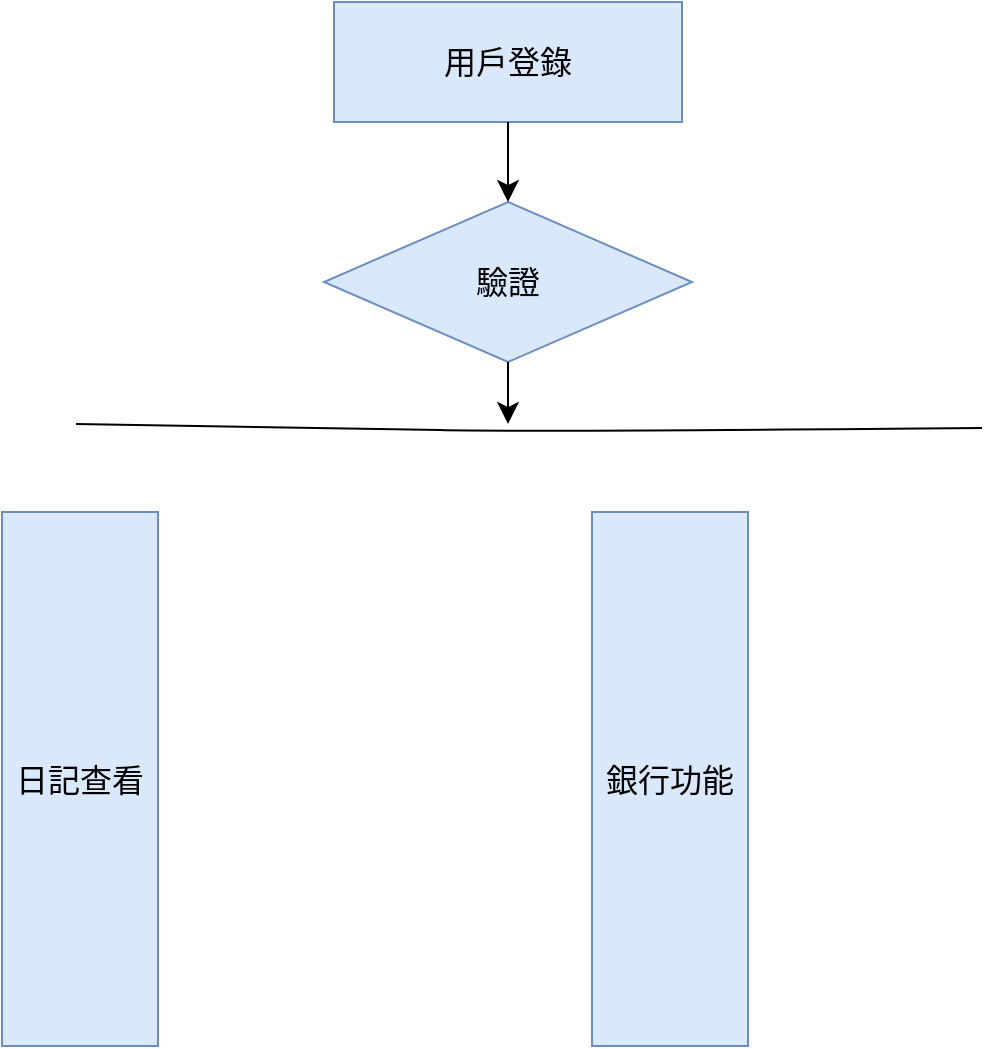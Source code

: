 <mxfile version="22.1.11" type="github">
  <diagram name="Bank App Flow" id="k_2AkNTG03OwkJT165Cy">
    <mxGraphModel dx="874" dy="1189" grid="0" gridSize="10" guides="1" tooltips="1" connect="1" arrows="1" fold="1" page="0" pageScale="1" pageWidth="850" pageHeight="1100" math="0" shadow="0">
      <root>
        <mxCell id="0" />
        <mxCell id="1" parent="0" />
        <mxCell id="AwUEDH60P_48cmymLOdk-1" value="用戶登錄" style="rounded=0;whiteSpace=wrap;html=1;fontSize=16;fillColor=#dae8fc;strokeColor=#6c8ebf;" vertex="1" parent="1">
          <mxGeometry x="-32" y="-68" width="174" height="60" as="geometry" />
        </mxCell>
        <mxCell id="AwUEDH60P_48cmymLOdk-2" value="驗證" style="rhombus;whiteSpace=wrap;html=1;fontSize=16;fillColor=#dae8fc;strokeColor=#6c8ebf;" vertex="1" parent="1">
          <mxGeometry x="-37" y="32" width="184" height="80" as="geometry" />
        </mxCell>
        <mxCell id="AwUEDH60P_48cmymLOdk-3" value="日記查看" style="rounded=0;whiteSpace=wrap;html=1;fontSize=16;align=center;verticalAlign=middle;horizontal=1;labelPosition=center;verticalLabelPosition=middle;textDirection=ltr;fillColor=#dae8fc;strokeColor=#6c8ebf;" vertex="1" parent="1">
          <mxGeometry x="-198" y="187" width="78" height="267" as="geometry" />
        </mxCell>
        <mxCell id="AwUEDH60P_48cmymLOdk-4" value="銀行功能" style="rounded=0;whiteSpace=wrap;html=1;fontSize=16;align=center;verticalAlign=middle;horizontal=1;labelPosition=center;verticalLabelPosition=middle;textDirection=ltr;fillColor=#dae8fc;strokeColor=#6c8ebf;" vertex="1" parent="1">
          <mxGeometry x="97" y="187" width="78" height="267" as="geometry" />
        </mxCell>
        <mxCell id="AwUEDH60P_48cmymLOdk-5" value="" style="endArrow=classic;html=1;rounded=0;fontSize=12;startSize=8;endSize=8;curved=1;exitX=0.5;exitY=1;exitDx=0;exitDy=0;entryX=0.5;entryY=0;entryDx=0;entryDy=0;" edge="1" parent="1" source="AwUEDH60P_48cmymLOdk-1" target="AwUEDH60P_48cmymLOdk-2">
          <mxGeometry width="50" height="50" relative="1" as="geometry">
            <mxPoint x="47" y="226" as="sourcePoint" />
            <mxPoint x="97" y="176" as="targetPoint" />
          </mxGeometry>
        </mxCell>
        <mxCell id="AwUEDH60P_48cmymLOdk-6" value="" style="endArrow=classic;html=1;rounded=0;fontSize=12;startSize=8;endSize=8;curved=1;exitX=0.5;exitY=1;exitDx=0;exitDy=0;" edge="1" parent="1" source="AwUEDH60P_48cmymLOdk-2">
          <mxGeometry width="50" height="50" relative="1" as="geometry">
            <mxPoint x="31" y="226" as="sourcePoint" />
            <mxPoint x="55" y="143" as="targetPoint" />
          </mxGeometry>
        </mxCell>
        <mxCell id="AwUEDH60P_48cmymLOdk-7" value="" style="endArrow=none;html=1;rounded=0;fontSize=12;startSize=8;endSize=8;curved=1;" edge="1" parent="1">
          <mxGeometry width="50" height="50" relative="1" as="geometry">
            <mxPoint x="-161" y="143" as="sourcePoint" />
            <mxPoint x="292" y="145" as="targetPoint" />
            <Array as="points">
              <mxPoint x="-16" y="145" />
              <mxPoint x="58" y="147" />
            </Array>
          </mxGeometry>
        </mxCell>
      </root>
    </mxGraphModel>
  </diagram>
</mxfile>
